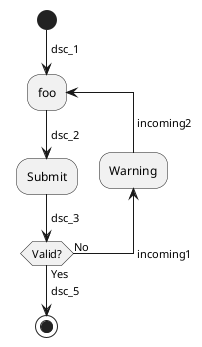 {
  "sha1": "qzbocr7qv134pwpubxdar2ossv8wsoq",
  "insertion": {
    "when": "2024-06-04T17:28:43.136Z",
    "url": "https://forum.plantuml.net/12210/arrow-description-for-repeat-loop",
    "user": "plantuml@gmail.com"
  }
}
@startuml
start
->dsc_1;
repeat :foo;
 ->dsc_2;
 :Submit;
 ->dsc_3;
(incoming1) backward :Warning; (incoming2)
repeat while (Valid?) is (No) not (Yes)
->dsc_5;
stop
@enduml
